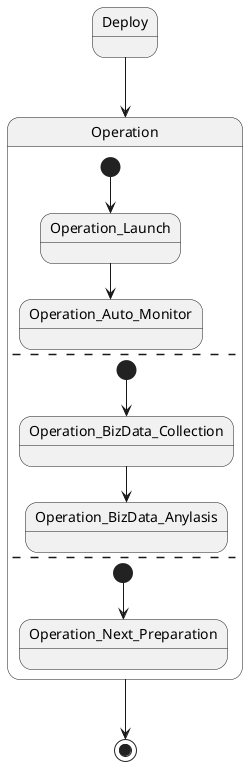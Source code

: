 @startuml

Deploy -down-> Operation  

state Operation {

[*] -down-> Operation_Launch

Operation_Launch -down-> Operation_Auto_Monitor
--
[*] -down-> Operation_BizData_Collection

Operation_BizData_Collection -down-> Operation_BizData_Anylasis
--
[*] -down-> Operation_Next_Preparation

}

Operation -down-> [*]


@enduml


